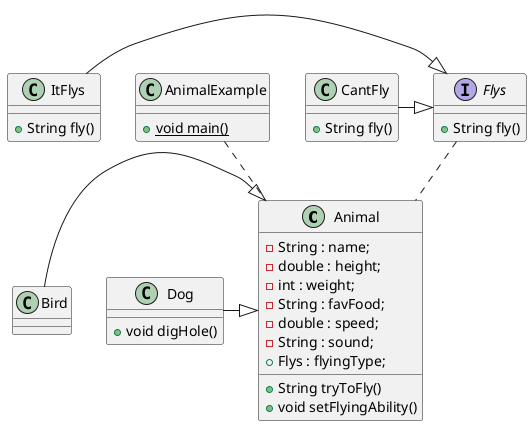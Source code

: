 @startuml diagamme de classe

class Animal{
    - String : name;
	- double : height;
	- int : weight;
	- String : favFood;
	- double : speed;
	- String : sound;
    + Flys : flyingType;

    + String tryToFly()
    + void setFlyingAbility()
}

class AnimalExample{
    {static} + void main()
}

class Bird{}

class Dog{
    + void digHole()
}

interface Flys{
    + String fly()
}
class ItFlys{
    + String fly()
}
class CantFly{
    + String fly()
}

ItFlys -|> Flys
CantFly -|> Flys

Flys .. Animal
Bird -|> Animal
Dog -|> Animal

AnimalExample .. Animal

@enduml


@startuml diagamme de séquence

skinparam Style strictuml
title Diagramme de séquence
actor AnimalExemple
participant "sparky:Dog" as Dog
participant "tweety:Bird" as Bird
participant "flyingType:CantFly" as CantFly
participant "flyingType:ItFlys" as CanFly
participant ":ItFlys" as CanFly2
participant "System.out" as sysout

AnimalExemple -> Dog ** : Animal sparky = new Dog()
Dog -> CantFly ** : Flys flyingType = new CantFly()
AnimalExemple -> Dog : tryToFly()
Dog -> CantFly : fly()
CantFly --> AnimalExemple : flyText
AnimalExemple -> sysout : println("Dog: " + flyText)
== ==

AnimalExemple -> Bird ** : Animal tweety = new Bird()
Bird -> CanFly ** : Flys flyingType = new ItFlys()
AnimalExemple -> Bird : tryToFly()
Bird -> CanFly : fly()
CanFly --> AnimalExemple : flyText
AnimalExemple -> sysout : println("Bird: " + flyText)
== ==

AnimalExemple -> CanFly2 ** : Flys newFlyingType = new ItFlys()
AnimalExemple -> Dog : setFlyingAbility(newFlyingType)
AnimalExemple -> Dog : tryToFly()
Dog -> CanFly2 : fly()
CanFly2 --> AnimalExemple : flyText
AnimalExemple -> sysout : println("Dog: " + flyText)

@enduml